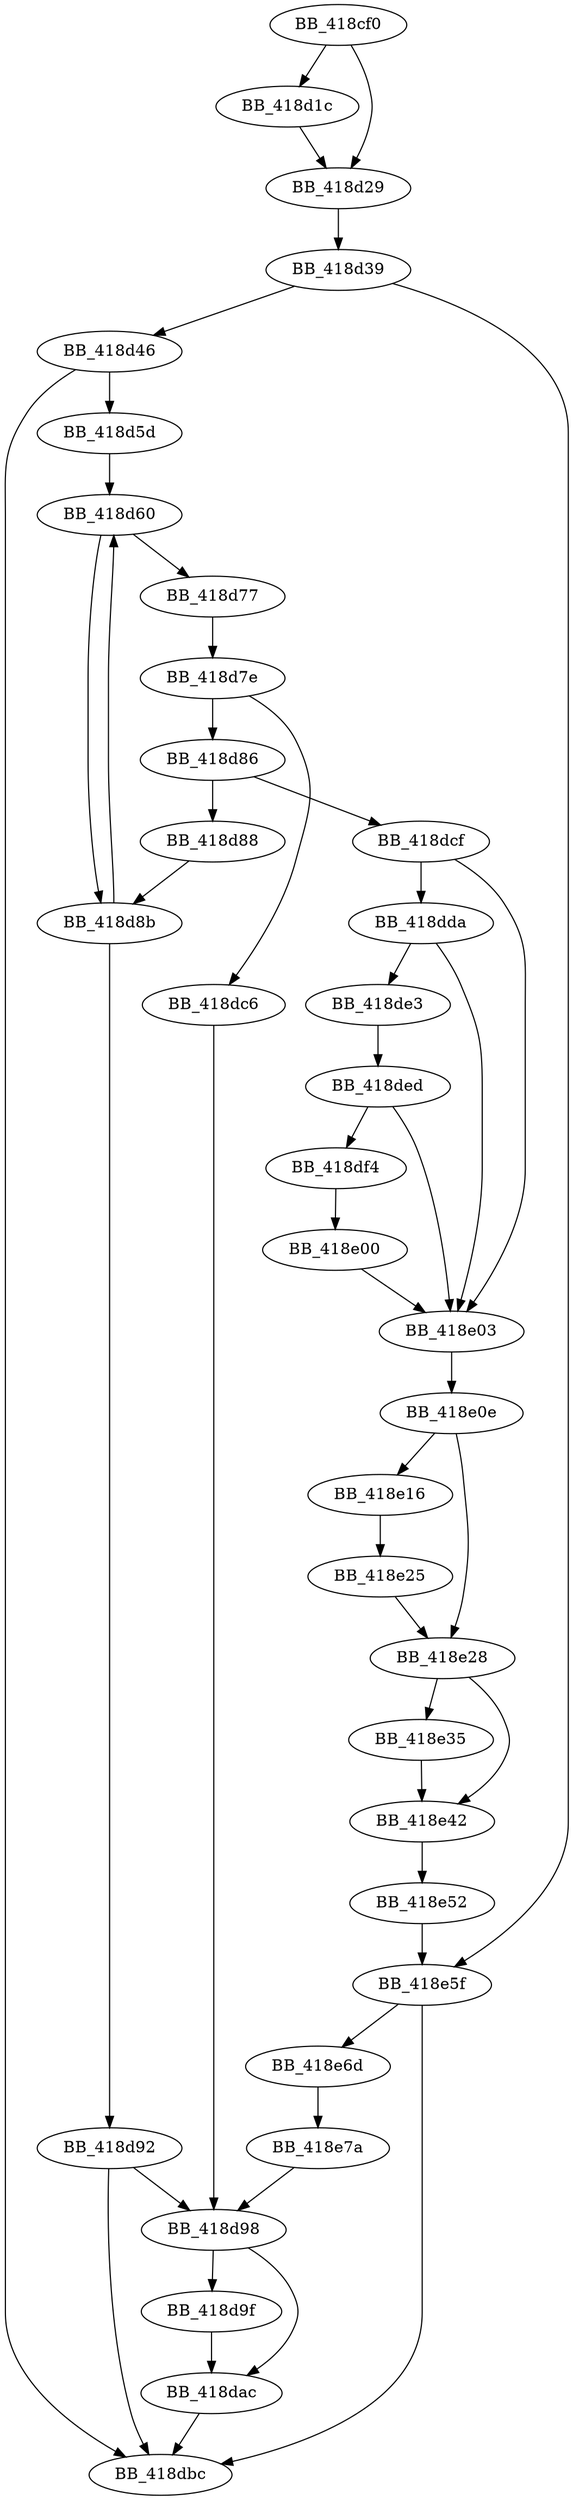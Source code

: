 DiGraph SEH_41F710{
BB_418cf0->BB_418d1c
BB_418cf0->BB_418d29
BB_418d1c->BB_418d29
BB_418d29->BB_418d39
BB_418d39->BB_418d46
BB_418d39->BB_418e5f
BB_418d46->BB_418d5d
BB_418d46->BB_418dbc
BB_418d5d->BB_418d60
BB_418d60->BB_418d77
BB_418d60->BB_418d8b
BB_418d77->BB_418d7e
BB_418d7e->BB_418d86
BB_418d7e->BB_418dc6
BB_418d86->BB_418d88
BB_418d86->BB_418dcf
BB_418d88->BB_418d8b
BB_418d8b->BB_418d60
BB_418d8b->BB_418d92
BB_418d92->BB_418d98
BB_418d92->BB_418dbc
BB_418d98->BB_418d9f
BB_418d98->BB_418dac
BB_418d9f->BB_418dac
BB_418dac->BB_418dbc
BB_418dc6->BB_418d98
BB_418dcf->BB_418dda
BB_418dcf->BB_418e03
BB_418dda->BB_418de3
BB_418dda->BB_418e03
BB_418de3->BB_418ded
BB_418ded->BB_418df4
BB_418ded->BB_418e03
BB_418df4->BB_418e00
BB_418e00->BB_418e03
BB_418e03->BB_418e0e
BB_418e0e->BB_418e16
BB_418e0e->BB_418e28
BB_418e16->BB_418e25
BB_418e25->BB_418e28
BB_418e28->BB_418e35
BB_418e28->BB_418e42
BB_418e35->BB_418e42
BB_418e42->BB_418e52
BB_418e52->BB_418e5f
BB_418e5f->BB_418dbc
BB_418e5f->BB_418e6d
BB_418e6d->BB_418e7a
BB_418e7a->BB_418d98
}
